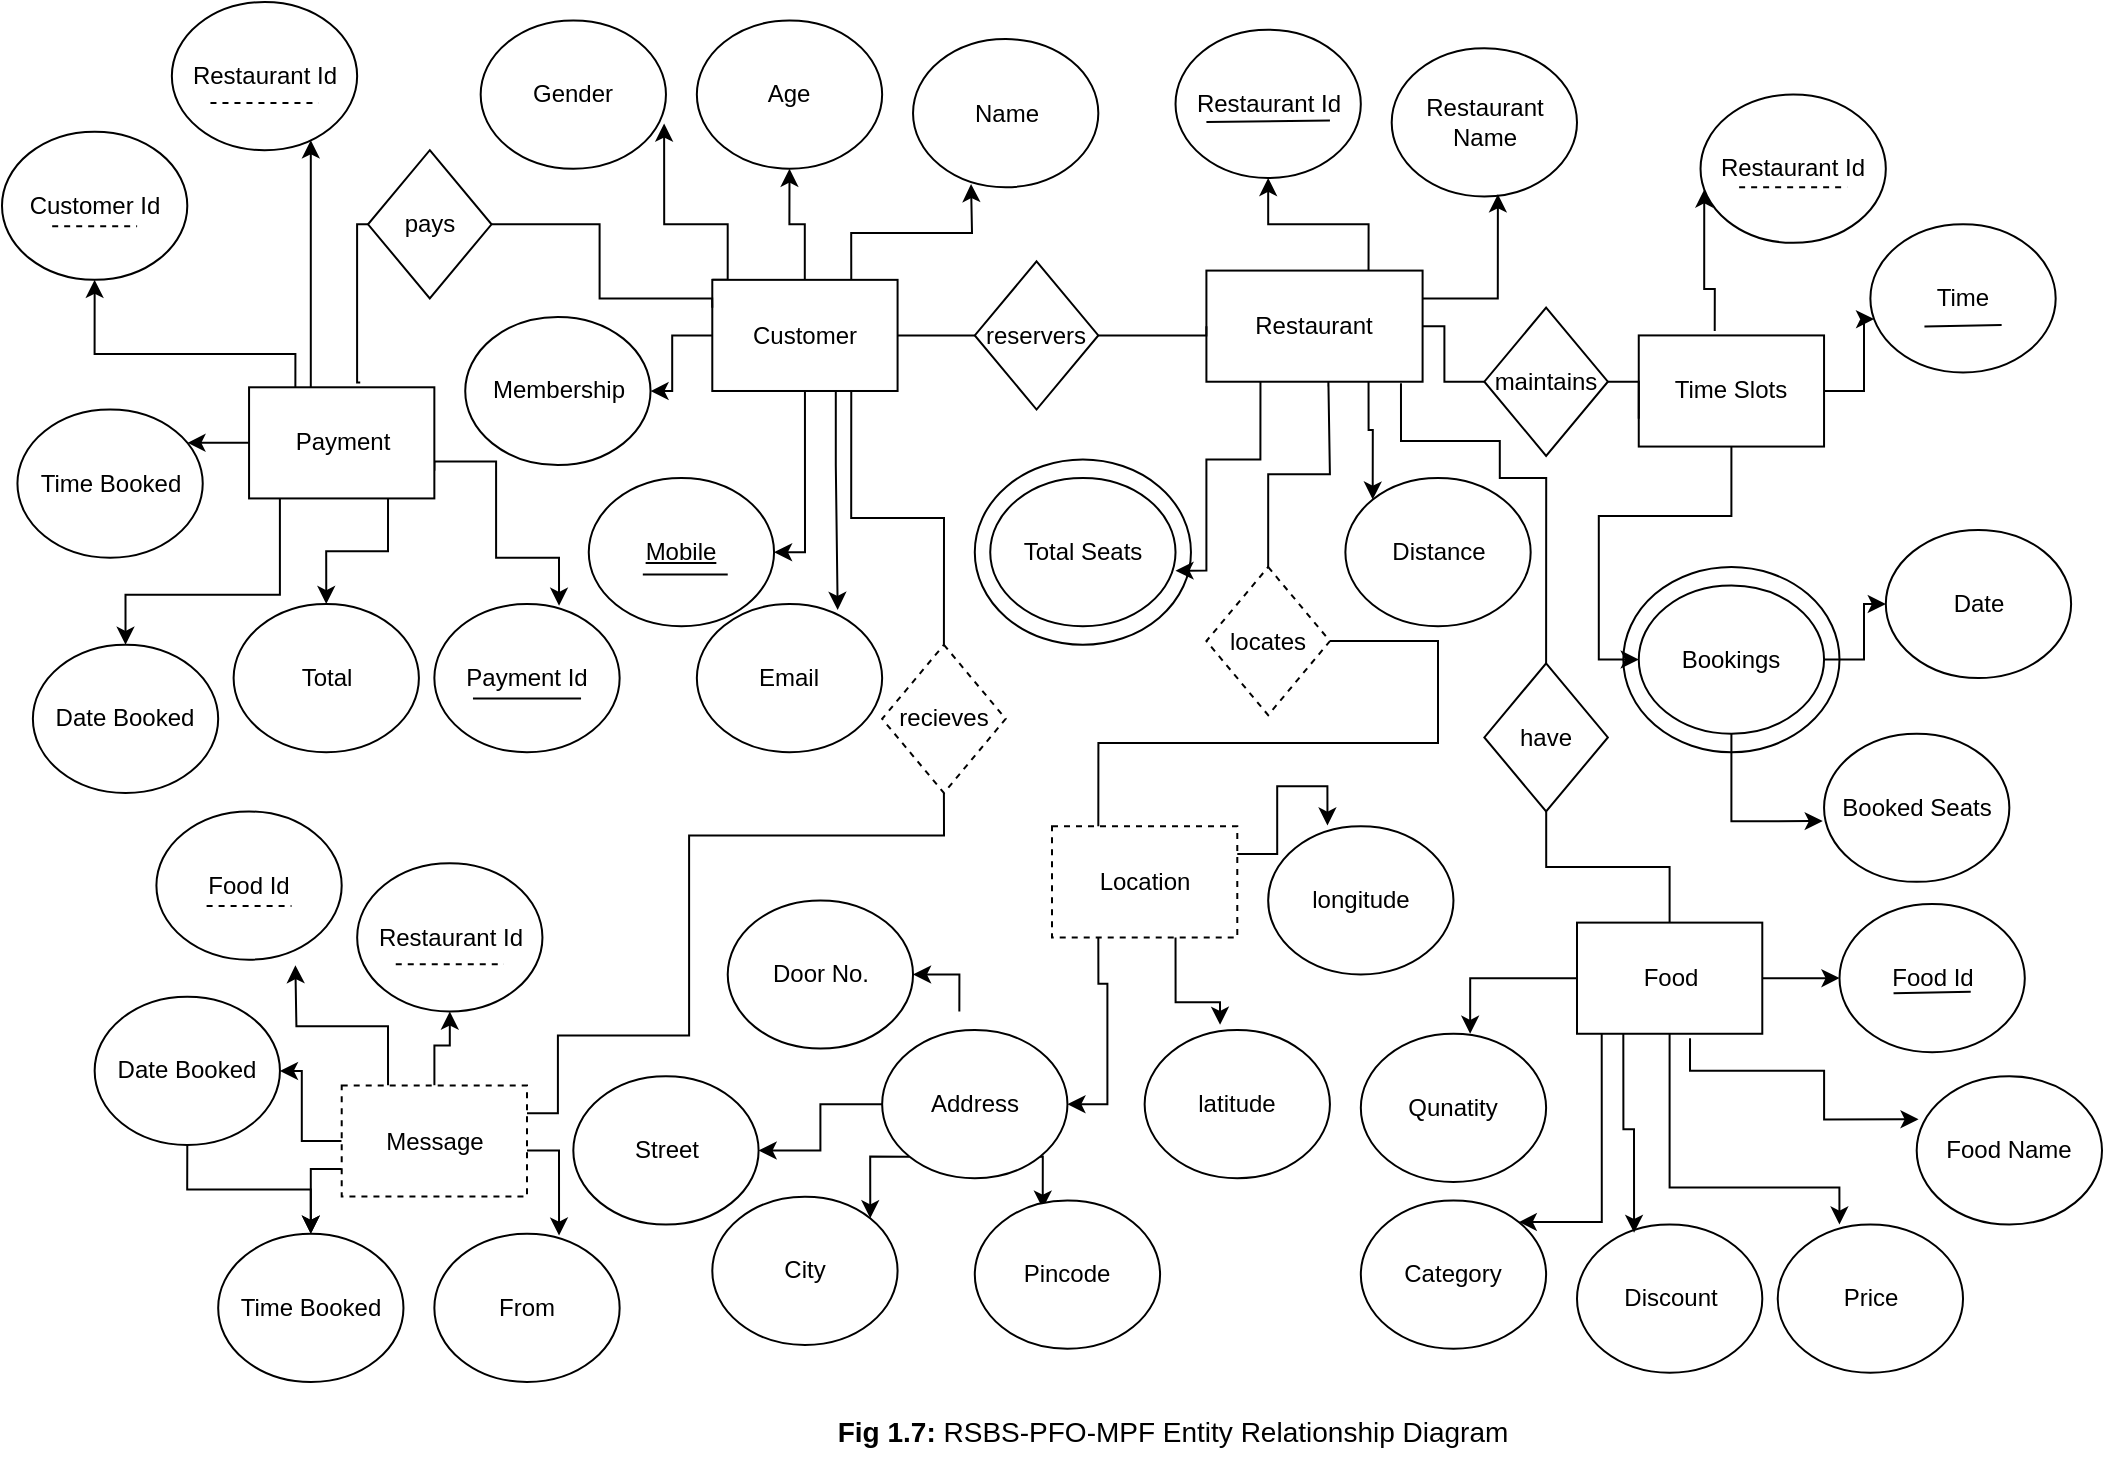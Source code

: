 <mxfile version="27.0.3">
  <diagram name="Page-1" id="QIjYvYamp6bZTH-5qKXn">
    <mxGraphModel dx="1463" dy="1757" grid="1" gridSize="10" guides="1" tooltips="1" connect="1" arrows="1" fold="1" page="1" pageScale="1" pageWidth="1100" pageHeight="850" math="0" shadow="0">
      <root>
        <mxCell id="0" />
        <mxCell id="1" parent="0" />
        <mxCell id="itmRVCsg2-wjGknnskHY-182" value="" style="group" parent="1" vertex="1" connectable="0">
          <mxGeometry x="20" y="110" width="1050" height="690" as="geometry" />
        </mxCell>
        <mxCell id="_UddgJi90F-jok4KW_XF-78" value="" style="ellipse;whiteSpace=wrap;html=1;" parent="itmRVCsg2-wjGknnskHY-182" vertex="1">
          <mxGeometry x="486.397" y="228.765" width="108.088" height="92.617" as="geometry" />
        </mxCell>
        <mxCell id="_UddgJi90F-jok4KW_XF-77" value="" style="ellipse;whiteSpace=wrap;html=1;" parent="itmRVCsg2-wjGknnskHY-182" vertex="1">
          <mxGeometry x="810.662" y="282.483" width="108.088" height="92.617" as="geometry" />
        </mxCell>
        <mxCell id="_UddgJi90F-jok4KW_XF-8" style="edgeStyle=orthogonalEdgeStyle;rounded=0;orthogonalLoop=1;jettySize=auto;html=1;exitX=0.75;exitY=0;exitDx=0;exitDy=0;entryX=0;entryY=1;entryDx=0;entryDy=0;" parent="itmRVCsg2-wjGknnskHY-182" source="_UddgJi90F-jok4KW_XF-1" edge="1">
          <mxGeometry relative="1" as="geometry">
            <mxPoint x="484.524" y="91.028" as="targetPoint" />
            <mxPoint x="424.91" y="101.879" as="sourcePoint" />
          </mxGeometry>
        </mxCell>
        <mxCell id="_UddgJi90F-jok4KW_XF-11" style="edgeStyle=orthogonalEdgeStyle;rounded=0;orthogonalLoop=1;jettySize=auto;html=1;exitX=0;exitY=0;exitDx=0;exitDy=0;entryX=0.99;entryY=0.695;entryDx=0;entryDy=0;entryPerimeter=0;" parent="itmRVCsg2-wjGknnskHY-182" source="_UddgJi90F-jok4KW_XF-1" target="_UddgJi90F-jok4KW_XF-4" edge="1">
          <mxGeometry relative="1" as="geometry">
            <mxPoint x="316.544" y="120.403" as="targetPoint" />
            <Array as="points">
              <mxPoint x="362.868" y="138.926" />
              <mxPoint x="362.868" y="111.141" />
              <mxPoint x="331.213" y="111.141" />
            </Array>
          </mxGeometry>
        </mxCell>
        <mxCell id="itmRVCsg2-wjGknnskHY-62" value="" style="edgeStyle=orthogonalEdgeStyle;rounded=0;orthogonalLoop=1;jettySize=auto;html=1;endArrow=none;startFill=0;" parent="itmRVCsg2-wjGknnskHY-182" source="_UddgJi90F-jok4KW_XF-1" target="_UddgJi90F-jok4KW_XF-75" edge="1">
          <mxGeometry relative="1" as="geometry" />
        </mxCell>
        <mxCell id="itmRVCsg2-wjGknnskHY-140" style="edgeStyle=orthogonalEdgeStyle;rounded=0;orthogonalLoop=1;jettySize=auto;html=1;exitX=0.75;exitY=1;exitDx=0;exitDy=0;entryX=0.5;entryY=0;entryDx=0;entryDy=0;endArrow=none;startFill=0;" parent="itmRVCsg2-wjGknnskHY-182" source="_UddgJi90F-jok4KW_XF-1" target="itmRVCsg2-wjGknnskHY-60" edge="1">
          <mxGeometry relative="1" as="geometry">
            <mxPoint x="432.353" y="305.638" as="targetPoint" />
          </mxGeometry>
        </mxCell>
        <mxCell id="itmRVCsg2-wjGknnskHY-150" style="edgeStyle=orthogonalEdgeStyle;rounded=0;orthogonalLoop=1;jettySize=auto;html=1;exitX=0.5;exitY=1;exitDx=0;exitDy=0;entryX=1;entryY=0.5;entryDx=0;entryDy=0;" parent="itmRVCsg2-wjGknnskHY-182" source="_UddgJi90F-jok4KW_XF-1" target="_UddgJi90F-jok4KW_XF-5" edge="1">
          <mxGeometry relative="1" as="geometry">
            <Array as="points">
              <mxPoint x="401.471" y="275.074" />
            </Array>
          </mxGeometry>
        </mxCell>
        <mxCell id="itmRVCsg2-wjGknnskHY-151" value="" style="edgeStyle=orthogonalEdgeStyle;rounded=0;orthogonalLoop=1;jettySize=auto;html=1;" parent="itmRVCsg2-wjGknnskHY-182" source="_UddgJi90F-jok4KW_XF-1" target="itmRVCsg2-wjGknnskHY-149" edge="1">
          <mxGeometry relative="1" as="geometry" />
        </mxCell>
        <mxCell id="_UddgJi90F-jok4KW_XF-1" value="Customer" style="rounded=0;whiteSpace=wrap;html=1;" parent="itmRVCsg2-wjGknnskHY-182" vertex="1">
          <mxGeometry x="355.147" y="138.926" width="92.647" height="55.57" as="geometry" />
        </mxCell>
        <mxCell id="_UddgJi90F-jok4KW_XF-2" value="Name" style="ellipse;whiteSpace=wrap;html=1;" parent="itmRVCsg2-wjGknnskHY-182" vertex="1">
          <mxGeometry x="455.515" y="18.523" width="92.647" height="74.094" as="geometry" />
        </mxCell>
        <mxCell id="_UddgJi90F-jok4KW_XF-3" value="Age" style="ellipse;whiteSpace=wrap;html=1;" parent="itmRVCsg2-wjGknnskHY-182" vertex="1">
          <mxGeometry x="347.426" y="9.262" width="92.647" height="74.094" as="geometry" />
        </mxCell>
        <mxCell id="_UddgJi90F-jok4KW_XF-4" value="Gender" style="ellipse;whiteSpace=wrap;html=1;" parent="itmRVCsg2-wjGknnskHY-182" vertex="1">
          <mxGeometry x="239.338" y="9.262" width="92.647" height="74.094" as="geometry" />
        </mxCell>
        <mxCell id="_UddgJi90F-jok4KW_XF-5" value="&lt;u&gt;Mobile&lt;/u&gt;" style="ellipse;whiteSpace=wrap;html=1;" parent="itmRVCsg2-wjGknnskHY-182" vertex="1">
          <mxGeometry x="293.382" y="238.027" width="92.647" height="74.094" as="geometry" />
        </mxCell>
        <mxCell id="_UddgJi90F-jok4KW_XF-6" value="Email" style="ellipse;whiteSpace=wrap;html=1;" parent="itmRVCsg2-wjGknnskHY-182" vertex="1">
          <mxGeometry x="347.426" y="301.007" width="92.647" height="74.094" as="geometry" />
        </mxCell>
        <mxCell id="_UddgJi90F-jok4KW_XF-7" style="edgeStyle=orthogonalEdgeStyle;rounded=0;orthogonalLoop=1;jettySize=auto;html=1;entryX=0.5;entryY=1;entryDx=0;entryDy=0;" parent="itmRVCsg2-wjGknnskHY-182" source="_UddgJi90F-jok4KW_XF-1" target="_UddgJi90F-jok4KW_XF-3" edge="1">
          <mxGeometry relative="1" as="geometry">
            <mxPoint x="386.029" y="111.141" as="targetPoint" />
          </mxGeometry>
        </mxCell>
        <mxCell id="_UddgJi90F-jok4KW_XF-9" style="edgeStyle=orthogonalEdgeStyle;rounded=0;orthogonalLoop=1;jettySize=auto;html=1;entryX=0.76;entryY=0.04;entryDx=0;entryDy=0;entryPerimeter=0;" parent="itmRVCsg2-wjGknnskHY-182" source="_UddgJi90F-jok4KW_XF-1" target="_UddgJi90F-jok4KW_XF-6" edge="1">
          <mxGeometry relative="1" as="geometry">
            <Array as="points">
              <mxPoint x="416.912" y="231.544" />
              <mxPoint x="417.684" y="231.544" />
            </Array>
          </mxGeometry>
        </mxCell>
        <mxCell id="_UddgJi90F-jok4KW_XF-59" style="edgeStyle=orthogonalEdgeStyle;rounded=0;orthogonalLoop=1;jettySize=auto;html=1;exitX=0.75;exitY=0;exitDx=0;exitDy=0;" parent="itmRVCsg2-wjGknnskHY-182" source="_UddgJi90F-jok4KW_XF-12" target="_UddgJi90F-jok4KW_XF-49" edge="1">
          <mxGeometry relative="1" as="geometry" />
        </mxCell>
        <mxCell id="_UddgJi90F-jok4KW_XF-60" style="edgeStyle=orthogonalEdgeStyle;rounded=0;orthogonalLoop=1;jettySize=auto;html=1;exitX=0.564;exitY=1.042;exitDx=0;exitDy=0;entryX=0.5;entryY=0;entryDx=0;entryDy=0;exitPerimeter=0;endArrow=none;startFill=0;" parent="itmRVCsg2-wjGknnskHY-182" source="_UddgJi90F-jok4KW_XF-12" target="_UddgJi90F-jok4KW_XF-68" edge="1">
          <mxGeometry relative="1" as="geometry">
            <Array as="points">
              <mxPoint x="663.199" y="189.866" />
              <mxPoint x="663.971" y="236.174" />
              <mxPoint x="633.088" y="236.174" />
            </Array>
          </mxGeometry>
        </mxCell>
        <mxCell id="itmRVCsg2-wjGknnskHY-172" style="edgeStyle=orthogonalEdgeStyle;rounded=0;orthogonalLoop=1;jettySize=auto;html=1;exitX=0.75;exitY=1;exitDx=0;exitDy=0;entryX=0;entryY=0;entryDx=0;entryDy=0;" parent="itmRVCsg2-wjGknnskHY-182" source="_UddgJi90F-jok4KW_XF-12" target="_UddgJi90F-jok4KW_XF-14" edge="1">
          <mxGeometry relative="1" as="geometry" />
        </mxCell>
        <mxCell id="_UddgJi90F-jok4KW_XF-12" value="Restaurant" style="rounded=0;whiteSpace=wrap;html=1;" parent="itmRVCsg2-wjGknnskHY-182" vertex="1">
          <mxGeometry x="602.206" y="134.295" width="108.088" height="55.57" as="geometry" />
        </mxCell>
        <mxCell id="_UddgJi90F-jok4KW_XF-13" value="Restaurant Name" style="ellipse;whiteSpace=wrap;html=1;" parent="itmRVCsg2-wjGknnskHY-182" vertex="1">
          <mxGeometry x="694.853" y="23.154" width="92.647" height="74.094" as="geometry" />
        </mxCell>
        <mxCell id="_UddgJi90F-jok4KW_XF-14" value="Distance" style="ellipse;whiteSpace=wrap;html=1;" parent="itmRVCsg2-wjGknnskHY-182" vertex="1">
          <mxGeometry x="671.691" y="238.027" width="92.647" height="74.094" as="geometry" />
        </mxCell>
        <mxCell id="_UddgJi90F-jok4KW_XF-15" value="Total Seats" style="ellipse;whiteSpace=wrap;html=1;" parent="itmRVCsg2-wjGknnskHY-182" vertex="1">
          <mxGeometry x="494.118" y="238.027" width="92.647" height="74.094" as="geometry" />
        </mxCell>
        <mxCell id="_UddgJi90F-jok4KW_XF-35" style="edgeStyle=orthogonalEdgeStyle;rounded=0;orthogonalLoop=1;jettySize=auto;html=1;exitX=0.25;exitY=1;exitDx=0;exitDy=0;entryX=1;entryY=0.5;entryDx=0;entryDy=0;" parent="itmRVCsg2-wjGknnskHY-182" source="_UddgJi90F-jok4KW_XF-16" target="_UddgJi90F-jok4KW_XF-19" edge="1">
          <mxGeometry relative="1" as="geometry">
            <mxPoint x="563.603" y="541.812" as="sourcePoint" />
          </mxGeometry>
        </mxCell>
        <mxCell id="_UddgJi90F-jok4KW_XF-16" value="Location" style="rounded=0;whiteSpace=wrap;html=1;dashed=1;" parent="itmRVCsg2-wjGknnskHY-182" vertex="1">
          <mxGeometry x="525" y="412.148" width="92.647" height="55.57" as="geometry" />
        </mxCell>
        <mxCell id="_UddgJi90F-jok4KW_XF-17" value="latitude" style="ellipse;whiteSpace=wrap;html=1;" parent="itmRVCsg2-wjGknnskHY-182" vertex="1">
          <mxGeometry x="571.324" y="514.027" width="92.647" height="74.094" as="geometry" />
        </mxCell>
        <mxCell id="_UddgJi90F-jok4KW_XF-18" value="longitude" style="ellipse;whiteSpace=wrap;html=1;" parent="itmRVCsg2-wjGknnskHY-182" vertex="1">
          <mxGeometry x="633.088" y="412.148" width="92.647" height="74.094" as="geometry" />
        </mxCell>
        <mxCell id="_UddgJi90F-jok4KW_XF-25" style="edgeStyle=orthogonalEdgeStyle;rounded=0;orthogonalLoop=1;jettySize=auto;html=1;entryX=1;entryY=0.5;entryDx=0;entryDy=0;" parent="itmRVCsg2-wjGknnskHY-182" target="_UddgJi90F-jok4KW_XF-20" edge="1">
          <mxGeometry relative="1" as="geometry">
            <mxPoint x="478.676" y="486.242" as="targetPoint" />
            <mxPoint x="478.676" y="504.765" as="sourcePoint" />
            <Array as="points">
              <mxPoint x="478.676" y="486.242" />
            </Array>
          </mxGeometry>
        </mxCell>
        <mxCell id="_UddgJi90F-jok4KW_XF-27" style="edgeStyle=orthogonalEdgeStyle;rounded=0;orthogonalLoop=1;jettySize=auto;html=1;exitX=0;exitY=0.5;exitDx=0;exitDy=0;" parent="itmRVCsg2-wjGknnskHY-182" source="_UddgJi90F-jok4KW_XF-19" target="_UddgJi90F-jok4KW_XF-22" edge="1">
          <mxGeometry relative="1" as="geometry" />
        </mxCell>
        <mxCell id="_UddgJi90F-jok4KW_XF-28" style="edgeStyle=orthogonalEdgeStyle;rounded=0;orthogonalLoop=1;jettySize=auto;html=1;exitX=0;exitY=1;exitDx=0;exitDy=0;entryX=1;entryY=0;entryDx=0;entryDy=0;" parent="itmRVCsg2-wjGknnskHY-182" source="_UddgJi90F-jok4KW_XF-19" target="_UddgJi90F-jok4KW_XF-23" edge="1">
          <mxGeometry relative="1" as="geometry">
            <Array as="points">
              <mxPoint x="433.897" y="577.007" />
            </Array>
          </mxGeometry>
        </mxCell>
        <mxCell id="_UddgJi90F-jok4KW_XF-29" style="edgeStyle=orthogonalEdgeStyle;rounded=0;orthogonalLoop=1;jettySize=auto;html=1;exitX=1;exitY=1;exitDx=0;exitDy=0;entryX=0.575;entryY=-0.045;entryDx=0;entryDy=0;entryPerimeter=0;" parent="itmRVCsg2-wjGknnskHY-182" source="_UddgJi90F-jok4KW_XF-19" edge="1">
          <mxGeometry relative="1" as="geometry">
            <mxPoint x="520.368" y="603.31" as="targetPoint" />
          </mxGeometry>
        </mxCell>
        <mxCell id="_UddgJi90F-jok4KW_XF-19" value="Address" style="ellipse;whiteSpace=wrap;html=1;" parent="itmRVCsg2-wjGknnskHY-182" vertex="1">
          <mxGeometry x="440.074" y="514.027" width="92.647" height="74.094" as="geometry" />
        </mxCell>
        <mxCell id="_UddgJi90F-jok4KW_XF-20" value="Door No." style="ellipse;whiteSpace=wrap;html=1;" parent="itmRVCsg2-wjGknnskHY-182" vertex="1">
          <mxGeometry x="362.868" y="449.195" width="92.647" height="74.094" as="geometry" />
        </mxCell>
        <mxCell id="_UddgJi90F-jok4KW_XF-21" value="Pincode" style="ellipse;whiteSpace=wrap;html=1;" parent="itmRVCsg2-wjGknnskHY-182" vertex="1">
          <mxGeometry x="486.397" y="599.235" width="92.647" height="74.094" as="geometry" />
        </mxCell>
        <mxCell id="_UddgJi90F-jok4KW_XF-22" value="Street" style="ellipse;whiteSpace=wrap;html=1;" parent="itmRVCsg2-wjGknnskHY-182" vertex="1">
          <mxGeometry x="285.662" y="537.181" width="92.647" height="74.094" as="geometry" />
        </mxCell>
        <mxCell id="_UddgJi90F-jok4KW_XF-23" value="City" style="ellipse;whiteSpace=wrap;html=1;" parent="itmRVCsg2-wjGknnskHY-182" vertex="1">
          <mxGeometry x="355.147" y="597.383" width="92.647" height="74.094" as="geometry" />
        </mxCell>
        <mxCell id="_UddgJi90F-jok4KW_XF-32" style="edgeStyle=orthogonalEdgeStyle;rounded=0;orthogonalLoop=1;jettySize=auto;html=1;entryX=0.407;entryY=-0.035;entryDx=0;entryDy=0;entryPerimeter=0;" parent="itmRVCsg2-wjGknnskHY-182" target="_UddgJi90F-jok4KW_XF-17" edge="1">
          <mxGeometry relative="1" as="geometry">
            <mxPoint x="586.765" y="467.718" as="sourcePoint" />
            <Array as="points">
              <mxPoint x="586.765" y="500.134" />
              <mxPoint x="609.154" y="500.134" />
            </Array>
          </mxGeometry>
        </mxCell>
        <mxCell id="_UddgJi90F-jok4KW_XF-34" style="edgeStyle=orthogonalEdgeStyle;rounded=0;orthogonalLoop=1;jettySize=auto;html=1;exitX=1;exitY=0.25;exitDx=0;exitDy=0;entryX=0.32;entryY=-0.005;entryDx=0;entryDy=0;entryPerimeter=0;" parent="itmRVCsg2-wjGknnskHY-182" source="_UddgJi90F-jok4KW_XF-16" target="_UddgJi90F-jok4KW_XF-18" edge="1">
          <mxGeometry relative="1" as="geometry" />
        </mxCell>
        <mxCell id="_UddgJi90F-jok4KW_XF-45" style="edgeStyle=orthogonalEdgeStyle;rounded=0;orthogonalLoop=1;jettySize=auto;html=1;exitX=0.5;exitY=1;exitDx=0;exitDy=0;entryX=0;entryY=0.5;entryDx=0;entryDy=0;" parent="itmRVCsg2-wjGknnskHY-182" source="_UddgJi90F-jok4KW_XF-37" target="_UddgJi90F-jok4KW_XF-38" edge="1">
          <mxGeometry relative="1" as="geometry">
            <mxPoint x="802.941" y="273.221" as="sourcePoint" />
          </mxGeometry>
        </mxCell>
        <mxCell id="_UddgJi90F-jok4KW_XF-37" value="Time Slots" style="rounded=0;whiteSpace=wrap;html=1;" parent="itmRVCsg2-wjGknnskHY-182" vertex="1">
          <mxGeometry x="818.382" y="166.711" width="92.647" height="55.57" as="geometry" />
        </mxCell>
        <mxCell id="_UddgJi90F-jok4KW_XF-42" style="edgeStyle=orthogonalEdgeStyle;rounded=0;orthogonalLoop=1;jettySize=auto;html=1;exitX=1;exitY=0.5;exitDx=0;exitDy=0;entryX=0;entryY=0.5;entryDx=0;entryDy=0;" parent="itmRVCsg2-wjGknnskHY-182" source="_UddgJi90F-jok4KW_XF-38" target="_UddgJi90F-jok4KW_XF-40" edge="1">
          <mxGeometry relative="1" as="geometry" />
        </mxCell>
        <mxCell id="_UddgJi90F-jok4KW_XF-38" value="Bookings" style="ellipse;whiteSpace=wrap;html=1;" parent="itmRVCsg2-wjGknnskHY-182" vertex="1">
          <mxGeometry x="818.382" y="291.745" width="92.647" height="74.094" as="geometry" />
        </mxCell>
        <mxCell id="_UddgJi90F-jok4KW_XF-39" value="Time" style="ellipse;whiteSpace=wrap;html=1;" parent="itmRVCsg2-wjGknnskHY-182" vertex="1">
          <mxGeometry x="934.191" y="111.141" width="92.647" height="74.094" as="geometry" />
        </mxCell>
        <mxCell id="_UddgJi90F-jok4KW_XF-40" value="Date" style="ellipse;whiteSpace=wrap;html=1;" parent="itmRVCsg2-wjGknnskHY-182" vertex="1">
          <mxGeometry x="941.912" y="263.96" width="92.647" height="74.094" as="geometry" />
        </mxCell>
        <mxCell id="_UddgJi90F-jok4KW_XF-41" value="Booked Seats" style="ellipse;whiteSpace=wrap;html=1;" parent="itmRVCsg2-wjGknnskHY-182" vertex="1">
          <mxGeometry x="911.029" y="365.839" width="92.647" height="74.094" as="geometry" />
        </mxCell>
        <mxCell id="_UddgJi90F-jok4KW_XF-43" style="edgeStyle=orthogonalEdgeStyle;rounded=0;orthogonalLoop=1;jettySize=auto;html=1;exitX=0.5;exitY=1;exitDx=0;exitDy=0;entryX=-0.007;entryY=0.59;entryDx=0;entryDy=0;entryPerimeter=0;" parent="itmRVCsg2-wjGknnskHY-182" source="_UddgJi90F-jok4KW_XF-38" target="_UddgJi90F-jok4KW_XF-41" edge="1">
          <mxGeometry relative="1" as="geometry" />
        </mxCell>
        <mxCell id="_UddgJi90F-jok4KW_XF-44" style="edgeStyle=orthogonalEdgeStyle;rounded=0;orthogonalLoop=1;jettySize=auto;html=1;exitX=1;exitY=0.5;exitDx=0;exitDy=0;entryX=0.02;entryY=0.64;entryDx=0;entryDy=0;entryPerimeter=0;" parent="itmRVCsg2-wjGknnskHY-182" source="_UddgJi90F-jok4KW_XF-37" target="_UddgJi90F-jok4KW_XF-39" edge="1">
          <mxGeometry relative="1" as="geometry" />
        </mxCell>
        <mxCell id="_UddgJi90F-jok4KW_XF-47" style="edgeStyle=orthogonalEdgeStyle;rounded=0;orthogonalLoop=1;jettySize=auto;html=1;entryX=0.02;entryY=0.64;entryDx=0;entryDy=0;entryPerimeter=0;exitX=0.41;exitY=-0.04;exitDx=0;exitDy=0;exitPerimeter=0;" parent="itmRVCsg2-wjGknnskHY-182" source="_UddgJi90F-jok4KW_XF-37" target="_UddgJi90F-jok4KW_XF-48" edge="1">
          <mxGeometry relative="1" as="geometry">
            <mxPoint x="849.265" y="157.45" as="sourcePoint" />
          </mxGeometry>
        </mxCell>
        <mxCell id="_UddgJi90F-jok4KW_XF-48" value="Restaurant Id" style="ellipse;whiteSpace=wrap;html=1;" parent="itmRVCsg2-wjGknnskHY-182" vertex="1">
          <mxGeometry x="849.265" y="46.309" width="92.647" height="74.094" as="geometry" />
        </mxCell>
        <mxCell id="_UddgJi90F-jok4KW_XF-49" value="Restaurant Id" style="ellipse;whiteSpace=wrap;html=1;" parent="itmRVCsg2-wjGknnskHY-182" vertex="1">
          <mxGeometry x="586.765" y="13.893" width="92.647" height="74.094" as="geometry" />
        </mxCell>
        <mxCell id="_UddgJi90F-jok4KW_XF-50" value="" style="endArrow=none;dashed=1;html=1;rounded=0;" parent="itmRVCsg2-wjGknnskHY-182" edge="1">
          <mxGeometry width="50" height="50" relative="1" as="geometry">
            <mxPoint x="868.566" y="92.617" as="sourcePoint" />
            <mxPoint x="922.61" y="92.617" as="targetPoint" />
          </mxGeometry>
        </mxCell>
        <mxCell id="_UddgJi90F-jok4KW_XF-52" style="edgeStyle=orthogonalEdgeStyle;rounded=0;orthogonalLoop=1;jettySize=auto;html=1;exitX=0;exitY=0.5;exitDx=0;exitDy=0;entryX=1;entryY=0.5;entryDx=0;entryDy=0;endArrow=none;startFill=0;" parent="itmRVCsg2-wjGknnskHY-182" source="_UddgJi90F-jok4KW_XF-51" target="_UddgJi90F-jok4KW_XF-12" edge="1">
          <mxGeometry relative="1" as="geometry" />
        </mxCell>
        <mxCell id="_UddgJi90F-jok4KW_XF-55" style="edgeStyle=orthogonalEdgeStyle;rounded=0;orthogonalLoop=1;jettySize=auto;html=1;exitX=1;exitY=0.5;exitDx=0;exitDy=0;entryX=0;entryY=0.75;entryDx=0;entryDy=0;endArrow=none;startFill=0;" parent="itmRVCsg2-wjGknnskHY-182" source="_UddgJi90F-jok4KW_XF-51" target="_UddgJi90F-jok4KW_XF-37" edge="1">
          <mxGeometry relative="1" as="geometry" />
        </mxCell>
        <mxCell id="_UddgJi90F-jok4KW_XF-51" value="maintains" style="rhombus;whiteSpace=wrap;html=1;" parent="itmRVCsg2-wjGknnskHY-182" vertex="1">
          <mxGeometry x="741.176" y="152.819" width="61.765" height="74.094" as="geometry" />
        </mxCell>
        <mxCell id="_UddgJi90F-jok4KW_XF-58" style="edgeStyle=orthogonalEdgeStyle;rounded=0;orthogonalLoop=1;jettySize=auto;html=1;exitX=1;exitY=0.25;exitDx=0;exitDy=0;entryX=0.573;entryY=0.985;entryDx=0;entryDy=0;entryPerimeter=0;" parent="itmRVCsg2-wjGknnskHY-182" source="_UddgJi90F-jok4KW_XF-12" target="_UddgJi90F-jok4KW_XF-13" edge="1">
          <mxGeometry relative="1" as="geometry" />
        </mxCell>
        <mxCell id="_UddgJi90F-jok4KW_XF-61" style="edgeStyle=orthogonalEdgeStyle;rounded=0;orthogonalLoop=1;jettySize=auto;html=1;exitX=0.25;exitY=1;exitDx=0;exitDy=0;entryX=1;entryY=0.625;entryDx=0;entryDy=0;entryPerimeter=0;" parent="itmRVCsg2-wjGknnskHY-182" source="_UddgJi90F-jok4KW_XF-12" target="_UddgJi90F-jok4KW_XF-15" edge="1">
          <mxGeometry relative="1" as="geometry">
            <Array as="points">
              <mxPoint x="629.228" y="228.765" />
              <mxPoint x="602.206" y="228.765" />
              <mxPoint x="602.206" y="284.336" />
            </Array>
          </mxGeometry>
        </mxCell>
        <mxCell id="_UddgJi90F-jok4KW_XF-68" value="locates" style="rhombus;whiteSpace=wrap;html=1;dashed=1;" parent="itmRVCsg2-wjGknnskHY-182" vertex="1">
          <mxGeometry x="602.206" y="282.483" width="61.765" height="74.094" as="geometry" />
        </mxCell>
        <mxCell id="_UddgJi90F-jok4KW_XF-69" style="edgeStyle=orthogonalEdgeStyle;rounded=0;orthogonalLoop=1;jettySize=auto;html=1;exitX=1;exitY=0.5;exitDx=0;exitDy=0;entryX=0.25;entryY=0;entryDx=0;entryDy=0;endArrow=none;startFill=0;" parent="itmRVCsg2-wjGknnskHY-182" source="_UddgJi90F-jok4KW_XF-68" target="_UddgJi90F-jok4KW_XF-16" edge="1">
          <mxGeometry relative="1" as="geometry">
            <mxPoint x="658.999" y="403.33" as="targetPoint" />
            <Array as="points">
              <mxPoint x="718.015" y="319.53" />
              <mxPoint x="718.015" y="370.47" />
              <mxPoint x="548.162" y="370.47" />
            </Array>
          </mxGeometry>
        </mxCell>
        <mxCell id="_UddgJi90F-jok4KW_XF-75" value="reservers" style="rhombus;whiteSpace=wrap;html=1;" parent="itmRVCsg2-wjGknnskHY-182" vertex="1">
          <mxGeometry x="486.397" y="129.664" width="61.765" height="74.094" as="geometry" />
        </mxCell>
        <mxCell id="_UddgJi90F-jok4KW_XF-76" style="edgeStyle=orthogonalEdgeStyle;rounded=0;orthogonalLoop=1;jettySize=auto;html=1;entryX=0;entryY=0.5;entryDx=0;entryDy=0;exitX=1;exitY=0.5;exitDx=0;exitDy=0;endArrow=none;startFill=0;" parent="itmRVCsg2-wjGknnskHY-182" source="_UddgJi90F-jok4KW_XF-75" target="_UddgJi90F-jok4KW_XF-12" edge="1">
          <mxGeometry relative="1" as="geometry">
            <mxPoint x="540.441" y="152.819" as="sourcePoint" />
            <mxPoint x="617.647" y="203.758" as="targetPoint" />
            <Array as="points">
              <mxPoint x="602.206" y="166.711" />
            </Array>
          </mxGeometry>
        </mxCell>
        <mxCell id="itmRVCsg2-wjGknnskHY-11" value="" style="edgeStyle=orthogonalEdgeStyle;rounded=0;orthogonalLoop=1;jettySize=auto;html=1;" parent="itmRVCsg2-wjGknnskHY-182" source="itmRVCsg2-wjGknnskHY-1" target="itmRVCsg2-wjGknnskHY-4" edge="1">
          <mxGeometry relative="1" as="geometry" />
        </mxCell>
        <mxCell id="itmRVCsg2-wjGknnskHY-1" value="Food" style="rounded=0;whiteSpace=wrap;html=1;" parent="itmRVCsg2-wjGknnskHY-182" vertex="1">
          <mxGeometry x="787.5" y="460.309" width="92.647" height="55.57" as="geometry" />
        </mxCell>
        <mxCell id="itmRVCsg2-wjGknnskHY-2" value="Category" style="ellipse;whiteSpace=wrap;html=1;" parent="itmRVCsg2-wjGknnskHY-182" vertex="1">
          <mxGeometry x="679.412" y="599.235" width="92.647" height="74.094" as="geometry" />
        </mxCell>
        <mxCell id="itmRVCsg2-wjGknnskHY-3" value="Price" style="ellipse;whiteSpace=wrap;html=1;" parent="itmRVCsg2-wjGknnskHY-182" vertex="1">
          <mxGeometry x="887.868" y="611.275" width="92.647" height="74.094" as="geometry" />
        </mxCell>
        <mxCell id="itmRVCsg2-wjGknnskHY-4" value="Food&lt;span style=&quot;color: rgba(0, 0, 0, 0); font-family: monospace; font-size: 0px; text-align: start; text-wrap-mode: nowrap;&quot;&gt;%3CmxGraphModel%3E%3Croot%3E%3CmxCell%20id%3D%220%22%2F%3E%3CmxCell%20id%3D%221%22%20parent%3D%220%22%2F%3E%3CmxCell%20id%3D%222%22%20value%3D%22%22%20style%3D%22endArrow%3Dnone%3Bhtml%3D1%3Brounded%3D0%3B%22%20edge%3D%221%22%20parent%3D%221%22%3E%3CmxGeometry%20width%3D%2250%22%20height%3D%2250%22%20relative%3D%221%22%20as%3D%22geometry%22%3E%3CmxPoint%20x%3D%22900%22%20y%3D%22274.76%22%20as%3D%22sourcePoint%22%2F%3E%3CmxPoint%20x%3D%22980%22%20y%3D%22274%22%20as%3D%22targetPoint%22%2F%3E%3C%2FmxGeometry%3E%3C%2FmxCell%3E%3C%2Froot%3E%3C%2FmxGraphModel%3E&lt;/span&gt;&amp;nbsp;Id" style="ellipse;whiteSpace=wrap;html=1;" parent="itmRVCsg2-wjGknnskHY-182" vertex="1">
          <mxGeometry x="918.75" y="451.047" width="92.647" height="74.094" as="geometry" />
        </mxCell>
        <mxCell id="itmRVCsg2-wjGknnskHY-5" value="Food Name" style="ellipse;whiteSpace=wrap;html=1;" parent="itmRVCsg2-wjGknnskHY-182" vertex="1">
          <mxGeometry x="957.353" y="537.181" width="92.647" height="74.094" as="geometry" />
        </mxCell>
        <mxCell id="itmRVCsg2-wjGknnskHY-6" value="Qunatity" style="ellipse;whiteSpace=wrap;html=1;" parent="itmRVCsg2-wjGknnskHY-182" vertex="1">
          <mxGeometry x="679.412" y="515.879" width="92.647" height="74.094" as="geometry" />
        </mxCell>
        <mxCell id="itmRVCsg2-wjGknnskHY-7" style="edgeStyle=orthogonalEdgeStyle;rounded=0;orthogonalLoop=1;jettySize=auto;html=1;entryX=0.333;entryY=0;entryDx=0;entryDy=0;entryPerimeter=0;" parent="itmRVCsg2-wjGknnskHY-182" source="itmRVCsg2-wjGknnskHY-1" target="itmRVCsg2-wjGknnskHY-3" edge="1">
          <mxGeometry relative="1" as="geometry">
            <Array as="points">
              <mxPoint x="833.824" y="592.752" />
              <mxPoint x="918.75" y="592.752" />
            </Array>
          </mxGeometry>
        </mxCell>
        <mxCell id="itmRVCsg2-wjGknnskHY-8" style="edgeStyle=orthogonalEdgeStyle;rounded=0;orthogonalLoop=1;jettySize=auto;html=1;entryX=0.01;entryY=0.29;entryDx=0;entryDy=0;entryPerimeter=0;exitX=0.61;exitY=1.04;exitDx=0;exitDy=0;exitPerimeter=0;" parent="itmRVCsg2-wjGknnskHY-182" source="itmRVCsg2-wjGknnskHY-1" target="itmRVCsg2-wjGknnskHY-5" edge="1">
          <mxGeometry relative="1" as="geometry">
            <mxPoint x="841.544" y="525.141" as="sourcePoint" />
            <mxPoint x="856.985" y="608.497" as="targetPoint" />
            <Array as="points">
              <mxPoint x="843.86" y="534.403" />
              <mxPoint x="911.029" y="534.403" />
              <mxPoint x="911.029" y="558.483" />
            </Array>
          </mxGeometry>
        </mxCell>
        <mxCell id="itmRVCsg2-wjGknnskHY-9" style="edgeStyle=orthogonalEdgeStyle;rounded=0;orthogonalLoop=1;jettySize=auto;html=1;entryX=1;entryY=0;entryDx=0;entryDy=0;exitX=0.61;exitY=1.04;exitDx=0;exitDy=0;exitPerimeter=0;" parent="itmRVCsg2-wjGknnskHY-182" target="itmRVCsg2-wjGknnskHY-2" edge="1">
          <mxGeometry relative="1" as="geometry">
            <mxPoint x="799.853" y="515.879" as="sourcePoint" />
            <mxPoint x="867.794" y="579.785" as="targetPoint" />
            <Array as="points">
              <mxPoint x="799.853" y="610.349" />
            </Array>
          </mxGeometry>
        </mxCell>
        <mxCell id="itmRVCsg2-wjGknnskHY-10" style="edgeStyle=orthogonalEdgeStyle;rounded=0;orthogonalLoop=1;jettySize=auto;html=1;entryX=0.59;entryY=0;entryDx=0;entryDy=0;entryPerimeter=0;" parent="itmRVCsg2-wjGknnskHY-182" source="itmRVCsg2-wjGknnskHY-1" target="itmRVCsg2-wjGknnskHY-6" edge="1">
          <mxGeometry relative="1" as="geometry">
            <Array as="points">
              <mxPoint x="734.228" y="488.094" />
            </Array>
          </mxGeometry>
        </mxCell>
        <mxCell id="itmRVCsg2-wjGknnskHY-15" value="" style="edgeStyle=orthogonalEdgeStyle;rounded=0;orthogonalLoop=1;jettySize=auto;html=1;exitX=0.5;exitY=0;exitDx=0;exitDy=0;entryX=0.9;entryY=1.013;entryDx=0;entryDy=0;entryPerimeter=0;endArrow=none;startFill=0;" parent="itmRVCsg2-wjGknnskHY-182" source="itmRVCsg2-wjGknnskHY-13" target="_UddgJi90F-jok4KW_XF-12" edge="1">
          <mxGeometry relative="1" as="geometry">
            <mxPoint x="756.618" y="324.161" as="sourcePoint" />
            <mxPoint x="687.132" y="194.497" as="targetPoint" />
            <Array as="points">
              <mxPoint x="772.059" y="238.027" />
              <mxPoint x="748.897" y="238.027" />
              <mxPoint x="748.897" y="219.503" />
              <mxPoint x="699.485" y="219.503" />
            </Array>
          </mxGeometry>
        </mxCell>
        <mxCell id="itmRVCsg2-wjGknnskHY-17" value="" style="edgeStyle=orthogonalEdgeStyle;rounded=0;orthogonalLoop=1;jettySize=auto;html=1;endArrow=none;startFill=0;" parent="itmRVCsg2-wjGknnskHY-182" source="itmRVCsg2-wjGknnskHY-13" target="itmRVCsg2-wjGknnskHY-1" edge="1">
          <mxGeometry relative="1" as="geometry" />
        </mxCell>
        <mxCell id="itmRVCsg2-wjGknnskHY-13" value="have" style="rhombus;whiteSpace=wrap;html=1;" parent="itmRVCsg2-wjGknnskHY-182" vertex="1">
          <mxGeometry x="741.176" y="330.644" width="61.765" height="74.094" as="geometry" />
        </mxCell>
        <mxCell id="itmRVCsg2-wjGknnskHY-141" value="" style="edgeStyle=orthogonalEdgeStyle;rounded=0;orthogonalLoop=1;jettySize=auto;html=1;" parent="itmRVCsg2-wjGknnskHY-182" source="itmRVCsg2-wjGknnskHY-52" target="itmRVCsg2-wjGknnskHY-56" edge="1">
          <mxGeometry relative="1" as="geometry" />
        </mxCell>
        <mxCell id="itmRVCsg2-wjGknnskHY-142" value="" style="edgeStyle=orthogonalEdgeStyle;rounded=0;orthogonalLoop=1;jettySize=auto;html=1;" parent="itmRVCsg2-wjGknnskHY-182" source="itmRVCsg2-wjGknnskHY-52" target="itmRVCsg2-wjGknnskHY-54" edge="1">
          <mxGeometry relative="1" as="geometry">
            <Array as="points">
              <mxPoint x="154.412" y="583.49" />
            </Array>
          </mxGeometry>
        </mxCell>
        <mxCell id="itmRVCsg2-wjGknnskHY-143" value="" style="edgeStyle=orthogonalEdgeStyle;rounded=0;orthogonalLoop=1;jettySize=auto;html=1;" parent="itmRVCsg2-wjGknnskHY-182" source="itmRVCsg2-wjGknnskHY-52" target="itmRVCsg2-wjGknnskHY-53" edge="1">
          <mxGeometry relative="1" as="geometry" />
        </mxCell>
        <mxCell id="itmRVCsg2-wjGknnskHY-144" style="edgeStyle=orthogonalEdgeStyle;rounded=0;orthogonalLoop=1;jettySize=auto;html=1;exitX=0.25;exitY=0;exitDx=0;exitDy=0;" parent="itmRVCsg2-wjGknnskHY-182" source="itmRVCsg2-wjGknnskHY-52" edge="1">
          <mxGeometry relative="1" as="geometry">
            <mxPoint x="146.691" y="481.611" as="targetPoint" />
          </mxGeometry>
        </mxCell>
        <mxCell id="itmRVCsg2-wjGknnskHY-146" style="edgeStyle=orthogonalEdgeStyle;rounded=0;orthogonalLoop=1;jettySize=auto;html=1;entryX=0.673;entryY=0.012;entryDx=0;entryDy=0;entryPerimeter=0;" parent="itmRVCsg2-wjGknnskHY-182" source="itmRVCsg2-wjGknnskHY-52" target="itmRVCsg2-wjGknnskHY-57" edge="1">
          <mxGeometry relative="1" as="geometry">
            <mxPoint x="277.941" y="611.275" as="targetPoint" />
            <Array as="points">
              <mxPoint x="277.941" y="574.228" />
            </Array>
          </mxGeometry>
        </mxCell>
        <mxCell id="itmRVCsg2-wjGknnskHY-52" value="Message" style="rounded=0;whiteSpace=wrap;html=1;dashed=1;" parent="itmRVCsg2-wjGknnskHY-182" vertex="1">
          <mxGeometry x="169.853" y="541.729" width="92.647" height="55.57" as="geometry" />
        </mxCell>
        <mxCell id="d3wWc0SfoeuosL7AhvEw-1" value="" style="edgeStyle=orthogonalEdgeStyle;rounded=0;orthogonalLoop=1;jettySize=auto;html=1;" edge="1" parent="itmRVCsg2-wjGknnskHY-182" source="itmRVCsg2-wjGknnskHY-53" target="itmRVCsg2-wjGknnskHY-54">
          <mxGeometry relative="1" as="geometry" />
        </mxCell>
        <mxCell id="itmRVCsg2-wjGknnskHY-53" value="Date Booked" style="ellipse;whiteSpace=wrap;html=1;" parent="itmRVCsg2-wjGknnskHY-182" vertex="1">
          <mxGeometry x="46.324" y="497.356" width="92.647" height="74.094" as="geometry" />
        </mxCell>
        <mxCell id="itmRVCsg2-wjGknnskHY-54" value="Time Booked" style="ellipse;whiteSpace=wrap;html=1;" parent="itmRVCsg2-wjGknnskHY-182" vertex="1">
          <mxGeometry x="108.088" y="615.906" width="92.647" height="74.094" as="geometry" />
        </mxCell>
        <mxCell id="itmRVCsg2-wjGknnskHY-55" value="Food Id" style="ellipse;whiteSpace=wrap;html=1;" parent="itmRVCsg2-wjGknnskHY-182" vertex="1">
          <mxGeometry x="77.206" y="404.738" width="92.647" height="74.094" as="geometry" />
        </mxCell>
        <mxCell id="itmRVCsg2-wjGknnskHY-56" value="Restaurant Id" style="ellipse;whiteSpace=wrap;html=1;" parent="itmRVCsg2-wjGknnskHY-182" vertex="1">
          <mxGeometry x="177.574" y="430.671" width="92.647" height="74.094" as="geometry" />
        </mxCell>
        <mxCell id="itmRVCsg2-wjGknnskHY-57" value="From" style="ellipse;whiteSpace=wrap;html=1;" parent="itmRVCsg2-wjGknnskHY-182" vertex="1">
          <mxGeometry x="216.176" y="615.906" width="92.647" height="74.094" as="geometry" />
        </mxCell>
        <mxCell id="itmRVCsg2-wjGknnskHY-58" value="" style="endArrow=none;dashed=1;html=1;rounded=0;" parent="itmRVCsg2-wjGknnskHY-182" edge="1">
          <mxGeometry width="50" height="50" relative="1" as="geometry">
            <mxPoint x="196.875" y="481.148" as="sourcePoint" />
            <mxPoint x="250.919" y="481.148" as="targetPoint" />
          </mxGeometry>
        </mxCell>
        <mxCell id="itmRVCsg2-wjGknnskHY-59" value="" style="endArrow=none;dashed=1;html=1;rounded=0;" parent="itmRVCsg2-wjGknnskHY-182" edge="1">
          <mxGeometry width="50" height="50" relative="1" as="geometry">
            <mxPoint x="102.298" y="451.973" as="sourcePoint" />
            <mxPoint x="144.761" y="451.973" as="targetPoint" />
          </mxGeometry>
        </mxCell>
        <mxCell id="itmRVCsg2-wjGknnskHY-152" style="edgeStyle=orthogonalEdgeStyle;rounded=0;orthogonalLoop=1;jettySize=auto;html=1;entryX=1;entryY=0.25;entryDx=0;entryDy=0;endArrow=none;startFill=0;exitX=0.5;exitY=1;exitDx=0;exitDy=0;" parent="itmRVCsg2-wjGknnskHY-182" source="itmRVCsg2-wjGknnskHY-60" target="itmRVCsg2-wjGknnskHY-52" edge="1">
          <mxGeometry relative="1" as="geometry">
            <mxPoint x="470.956" y="398.255" as="sourcePoint" />
            <Array as="points">
              <mxPoint x="470.956" y="416.779" />
              <mxPoint x="343.566" y="416.779" />
              <mxPoint x="343.566" y="516.805" />
              <mxPoint x="277.941" y="516.805" />
              <mxPoint x="277.941" y="555.705" />
            </Array>
          </mxGeometry>
        </mxCell>
        <mxCell id="itmRVCsg2-wjGknnskHY-60" value="recieves" style="rhombus;whiteSpace=wrap;html=1;dashed=1;" parent="itmRVCsg2-wjGknnskHY-182" vertex="1">
          <mxGeometry x="440.074" y="321.383" width="61.765" height="74.094" as="geometry" />
        </mxCell>
        <mxCell id="itmRVCsg2-wjGknnskHY-147" value="Discount" style="ellipse;whiteSpace=wrap;html=1;" parent="itmRVCsg2-wjGknnskHY-182" vertex="1">
          <mxGeometry x="787.5" y="611.275" width="92.647" height="74.094" as="geometry" />
        </mxCell>
        <mxCell id="itmRVCsg2-wjGknnskHY-148" style="edgeStyle=orthogonalEdgeStyle;rounded=0;orthogonalLoop=1;jettySize=auto;html=1;exitX=0.25;exitY=1;exitDx=0;exitDy=0;entryX=0.308;entryY=0.056;entryDx=0;entryDy=0;entryPerimeter=0;" parent="itmRVCsg2-wjGknnskHY-182" source="itmRVCsg2-wjGknnskHY-1" target="itmRVCsg2-wjGknnskHY-147" edge="1">
          <mxGeometry relative="1" as="geometry" />
        </mxCell>
        <mxCell id="itmRVCsg2-wjGknnskHY-149" value="Membership" style="ellipse;whiteSpace=wrap;html=1;" parent="itmRVCsg2-wjGknnskHY-182" vertex="1">
          <mxGeometry x="231.618" y="157.45" width="92.647" height="74.094" as="geometry" />
        </mxCell>
        <mxCell id="itmRVCsg2-wjGknnskHY-153" value="" style="edgeStyle=orthogonalEdgeStyle;rounded=0;orthogonalLoop=1;jettySize=auto;html=1;" parent="itmRVCsg2-wjGknnskHY-182" source="itmRVCsg2-wjGknnskHY-158" target="itmRVCsg2-wjGknnskHY-162" edge="1">
          <mxGeometry relative="1" as="geometry">
            <Array as="points">
              <mxPoint x="154.412" y="129.664" />
              <mxPoint x="154.412" y="129.664" />
            </Array>
          </mxGeometry>
        </mxCell>
        <mxCell id="itmRVCsg2-wjGknnskHY-154" value="" style="edgeStyle=orthogonalEdgeStyle;rounded=0;orthogonalLoop=1;jettySize=auto;html=1;" parent="itmRVCsg2-wjGknnskHY-182" source="itmRVCsg2-wjGknnskHY-158" target="itmRVCsg2-wjGknnskHY-160" edge="1">
          <mxGeometry relative="1" as="geometry">
            <Array as="points">
              <mxPoint x="84.926" y="213.02" />
            </Array>
          </mxGeometry>
        </mxCell>
        <mxCell id="itmRVCsg2-wjGknnskHY-155" value="" style="edgeStyle=orthogonalEdgeStyle;rounded=0;orthogonalLoop=1;jettySize=auto;html=1;" parent="itmRVCsg2-wjGknnskHY-182" source="itmRVCsg2-wjGknnskHY-158" target="itmRVCsg2-wjGknnskHY-159" edge="1">
          <mxGeometry relative="1" as="geometry">
            <Array as="points">
              <mxPoint x="138.971" y="296.376" />
              <mxPoint x="61.765" y="296.376" />
            </Array>
          </mxGeometry>
        </mxCell>
        <mxCell id="itmRVCsg2-wjGknnskHY-156" style="edgeStyle=orthogonalEdgeStyle;rounded=0;orthogonalLoop=1;jettySize=auto;html=1;exitX=0.25;exitY=0;exitDx=0;exitDy=0;entryX=0.5;entryY=1;entryDx=0;entryDy=0;" parent="itmRVCsg2-wjGknnskHY-182" source="itmRVCsg2-wjGknnskHY-158" target="itmRVCsg2-wjGknnskHY-161" edge="1">
          <mxGeometry relative="1" as="geometry">
            <mxPoint x="77.206" y="111.141" as="targetPoint" />
            <Array as="points">
              <mxPoint x="146.691" y="175.973" />
              <mxPoint x="46.324" y="175.973" />
            </Array>
          </mxGeometry>
        </mxCell>
        <mxCell id="itmRVCsg2-wjGknnskHY-157" style="edgeStyle=orthogonalEdgeStyle;rounded=0;orthogonalLoop=1;jettySize=auto;html=1;entryX=0.673;entryY=0.012;entryDx=0;entryDy=0;entryPerimeter=0;exitX=1;exitY=0.75;exitDx=0;exitDy=0;" parent="itmRVCsg2-wjGknnskHY-182" source="itmRVCsg2-wjGknnskHY-158" target="itmRVCsg2-wjGknnskHY-163" edge="1">
          <mxGeometry relative="1" as="geometry">
            <mxPoint x="208.456" y="240.805" as="targetPoint" />
            <mxPoint x="231.618" y="259.329" as="sourcePoint" />
            <Array as="points">
              <mxPoint x="216.176" y="229.691" />
              <mxPoint x="247.059" y="229.691" />
              <mxPoint x="247.059" y="277.852" />
              <mxPoint x="278.713" y="277.852" />
            </Array>
          </mxGeometry>
        </mxCell>
        <mxCell id="itmRVCsg2-wjGknnskHY-167" style="edgeStyle=orthogonalEdgeStyle;rounded=0;orthogonalLoop=1;jettySize=auto;html=1;exitX=0.75;exitY=1;exitDx=0;exitDy=0;entryX=0.5;entryY=0;entryDx=0;entryDy=0;" parent="itmRVCsg2-wjGknnskHY-182" source="itmRVCsg2-wjGknnskHY-158" target="itmRVCsg2-wjGknnskHY-166" edge="1">
          <mxGeometry relative="1" as="geometry" />
        </mxCell>
        <mxCell id="itmRVCsg2-wjGknnskHY-158" value="Payment" style="rounded=0;whiteSpace=wrap;html=1;" parent="itmRVCsg2-wjGknnskHY-182" vertex="1">
          <mxGeometry x="123.529" y="192.644" width="92.647" height="55.57" as="geometry" />
        </mxCell>
        <mxCell id="itmRVCsg2-wjGknnskHY-159" value="Date Booked" style="ellipse;whiteSpace=wrap;html=1;" parent="itmRVCsg2-wjGknnskHY-182" vertex="1">
          <mxGeometry x="15.441" y="321.383" width="92.647" height="74.094" as="geometry" />
        </mxCell>
        <mxCell id="itmRVCsg2-wjGknnskHY-160" value="Time Booked" style="ellipse;whiteSpace=wrap;html=1;" parent="itmRVCsg2-wjGknnskHY-182" vertex="1">
          <mxGeometry x="7.721" y="203.758" width="92.647" height="74.094" as="geometry" />
        </mxCell>
        <mxCell id="itmRVCsg2-wjGknnskHY-161" value="Customer Id" style="ellipse;whiteSpace=wrap;html=1;" parent="itmRVCsg2-wjGknnskHY-182" vertex="1">
          <mxGeometry y="64.832" width="92.647" height="74.094" as="geometry" />
        </mxCell>
        <mxCell id="itmRVCsg2-wjGknnskHY-162" value="Restaurant Id" style="ellipse;whiteSpace=wrap;html=1;" parent="itmRVCsg2-wjGknnskHY-182" vertex="1">
          <mxGeometry x="84.926" width="92.647" height="74.094" as="geometry" />
        </mxCell>
        <mxCell id="itmRVCsg2-wjGknnskHY-163" value="Payment Id" style="ellipse;whiteSpace=wrap;html=1;" parent="itmRVCsg2-wjGknnskHY-182" vertex="1">
          <mxGeometry x="216.176" y="301.007" width="92.647" height="74.094" as="geometry" />
        </mxCell>
        <mxCell id="itmRVCsg2-wjGknnskHY-164" value="" style="endArrow=none;dashed=1;html=1;rounded=0;" parent="itmRVCsg2-wjGknnskHY-182" edge="1">
          <mxGeometry width="50" height="50" relative="1" as="geometry">
            <mxPoint x="104.228" y="50.477" as="sourcePoint" />
            <mxPoint x="158.272" y="50.477" as="targetPoint" />
          </mxGeometry>
        </mxCell>
        <mxCell id="itmRVCsg2-wjGknnskHY-165" value="" style="endArrow=none;dashed=1;html=1;rounded=0;" parent="itmRVCsg2-wjGknnskHY-182" edge="1">
          <mxGeometry width="50" height="50" relative="1" as="geometry">
            <mxPoint x="25.092" y="112.067" as="sourcePoint" />
            <mxPoint x="67.555" y="112.067" as="targetPoint" />
          </mxGeometry>
        </mxCell>
        <mxCell id="itmRVCsg2-wjGknnskHY-166" value="Total" style="ellipse;whiteSpace=wrap;html=1;" parent="itmRVCsg2-wjGknnskHY-182" vertex="1">
          <mxGeometry x="115.809" y="301.007" width="92.647" height="74.094" as="geometry" />
        </mxCell>
        <mxCell id="itmRVCsg2-wjGknnskHY-168" value="" style="endArrow=none;html=1;rounded=0;" parent="itmRVCsg2-wjGknnskHY-182" edge="1">
          <mxGeometry width="50" height="50" relative="1" as="geometry">
            <mxPoint x="235.478" y="348.242" as="sourcePoint" />
            <mxPoint x="289.522" y="348.242" as="targetPoint" />
          </mxGeometry>
        </mxCell>
        <mxCell id="itmRVCsg2-wjGknnskHY-170" value="" style="endArrow=none;html=1;rounded=0;" parent="itmRVCsg2-wjGknnskHY-182" edge="1">
          <mxGeometry width="50" height="50" relative="1" as="geometry">
            <mxPoint x="320.404" y="286.188" as="sourcePoint" />
            <mxPoint x="362.868" y="286.188" as="targetPoint" />
          </mxGeometry>
        </mxCell>
        <mxCell id="itmRVCsg2-wjGknnskHY-171" value="" style="endArrow=none;html=1;rounded=0;" parent="itmRVCsg2-wjGknnskHY-182" edge="1">
          <mxGeometry width="50" height="50" relative="1" as="geometry">
            <mxPoint x="602.206" y="59.979" as="sourcePoint" />
            <mxPoint x="663.971" y="59.275" as="targetPoint" />
          </mxGeometry>
        </mxCell>
        <mxCell id="itmRVCsg2-wjGknnskHY-173" value="" style="endArrow=none;html=1;rounded=0;" parent="itmRVCsg2-wjGknnskHY-182" edge="1">
          <mxGeometry width="50" height="50" relative="1" as="geometry">
            <mxPoint x="945.772" y="495.633" as="sourcePoint" />
            <mxPoint x="984.375" y="494.929" as="targetPoint" />
          </mxGeometry>
        </mxCell>
        <mxCell id="itmRVCsg2-wjGknnskHY-175" value="" style="endArrow=none;html=1;rounded=0;" parent="itmRVCsg2-wjGknnskHY-182" edge="1">
          <mxGeometry width="50" height="50" relative="1" as="geometry">
            <mxPoint x="961.213" y="162.201" as="sourcePoint" />
            <mxPoint x="999.816" y="161.497" as="targetPoint" />
          </mxGeometry>
        </mxCell>
        <mxCell id="itmRVCsg2-wjGknnskHY-179" value="" style="edgeStyle=orthogonalEdgeStyle;rounded=0;orthogonalLoop=1;jettySize=auto;html=1;endArrow=none;startFill=0;exitX=0.6;exitY=-0.042;exitDx=0;exitDy=0;entryX=0;entryY=0.5;entryDx=0;entryDy=0;exitPerimeter=0;" parent="itmRVCsg2-wjGknnskHY-182" source="itmRVCsg2-wjGknnskHY-158" target="itmRVCsg2-wjGknnskHY-180" edge="1">
          <mxGeometry relative="1" as="geometry">
            <mxPoint x="169.853" y="173.676" as="sourcePoint" />
            <Array as="points">
              <mxPoint x="177.574" y="190.792" />
              <mxPoint x="177.574" y="111.141" />
            </Array>
          </mxGeometry>
        </mxCell>
        <mxCell id="itmRVCsg2-wjGknnskHY-180" value="pays" style="rhombus;whiteSpace=wrap;html=1;" parent="itmRVCsg2-wjGknnskHY-182" vertex="1">
          <mxGeometry x="183.009" y="74.094" width="61.765" height="74.094" as="geometry" />
        </mxCell>
        <mxCell id="itmRVCsg2-wjGknnskHY-181" style="edgeStyle=orthogonalEdgeStyle;rounded=0;orthogonalLoop=1;jettySize=auto;html=1;entryX=0;entryY=0.25;entryDx=0;entryDy=0;exitX=1;exitY=0.5;exitDx=0;exitDy=0;endArrow=none;startFill=0;" parent="itmRVCsg2-wjGknnskHY-182" source="itmRVCsg2-wjGknnskHY-180" target="_UddgJi90F-jok4KW_XF-1" edge="1">
          <mxGeometry relative="1" as="geometry">
            <mxPoint x="237.053" y="97.248" as="sourcePoint" />
            <mxPoint x="345.141" y="134.295" as="targetPoint" />
            <Array as="points">
              <mxPoint x="298.787" y="111.141" />
              <mxPoint x="298.787" y="148.188" />
              <mxPoint x="355.147" y="148.188" />
            </Array>
          </mxGeometry>
        </mxCell>
        <mxCell id="d3wWc0SfoeuosL7AhvEw-3" value="&lt;font style=&quot;font-size: 14px;&quot;&gt;&lt;b&gt;Fig 1.7: &lt;/b&gt;RSBS-PFO-MPF Entity Relationship Diagram&lt;/font&gt;" style="text;html=1;align=center;verticalAlign=middle;resizable=0;points=[];autosize=1;strokeColor=none;fillColor=none;" vertex="1" parent="1">
          <mxGeometry x="425" y="810" width="360" height="30" as="geometry" />
        </mxCell>
      </root>
    </mxGraphModel>
  </diagram>
</mxfile>
